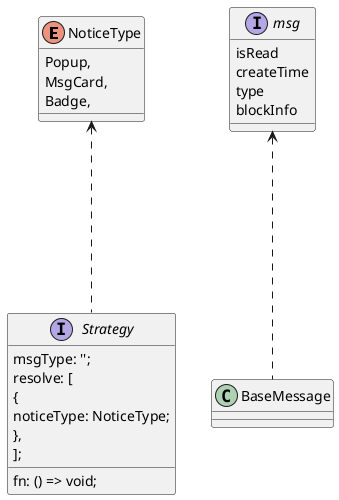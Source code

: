@startuml

title " "


enum NoticeType {
  Popup,
  MsgCard,
  Badge,
}

interface Strategy
  {
    msgType: '';
    resolve: [
      {
        noticeType: NoticeType;
        fn: () => void;
      },
    ];
  }

interface msg{
  isRead
  createTime
  type
  blockInfo
}


class BaseMessage{




}





msg  <--[dashed]-- BaseMessage

NoticeType <--[dashed]--Strategy


@enduml
